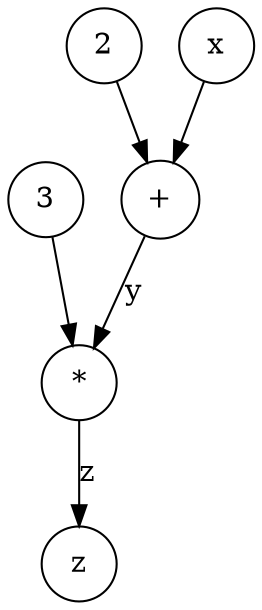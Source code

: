 digraph {
    node [shape=circle]
    y_op [label="+"]
    z_op [label="*"]
    const_3 [label="3"]
    const_2 [label="2"]
    x [label="x"]
    output [label="z"]

    x -> y_op
    const_2 -> y_op;
    y_op -> z_op [label="y"];
    const_3 -> z_op;
    z_op -> output [label="z"];
}
